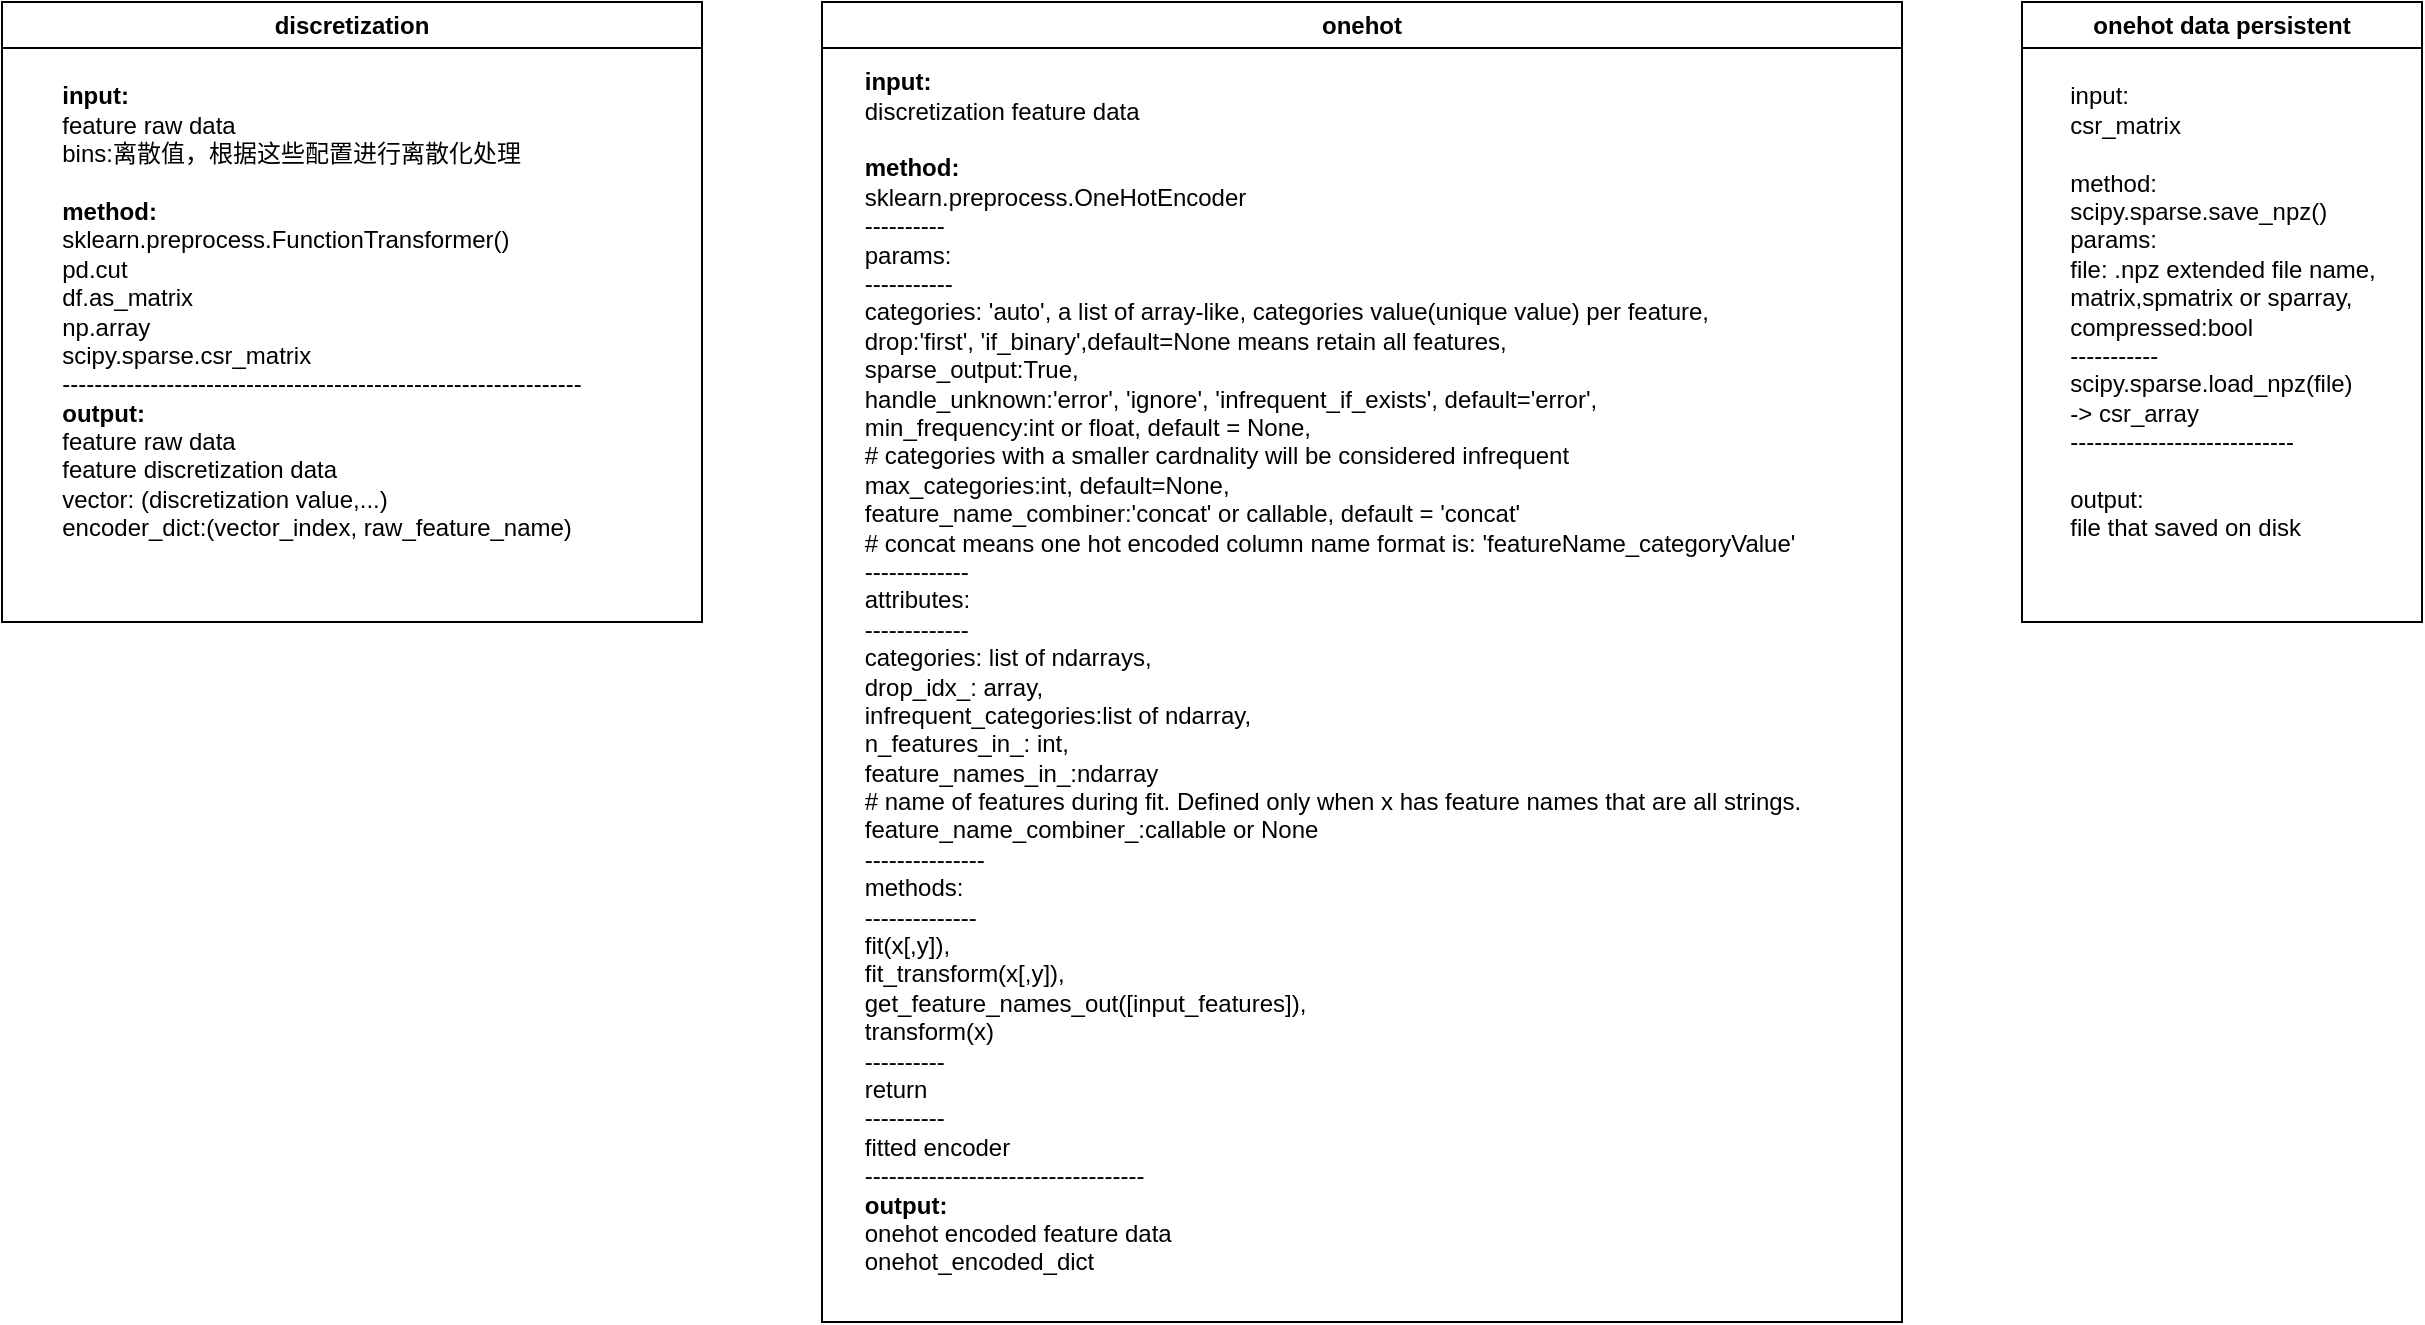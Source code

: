 <mxfile>
    <diagram id="FOnBsZKYHUjd3wYpOmy5" name="Page-1">
        <mxGraphModel dx="461" dy="537" grid="1" gridSize="10" guides="1" tooltips="1" connect="1" arrows="1" fold="1" page="1" pageScale="1" pageWidth="850" pageHeight="1100" math="0" shadow="0">
            <root>
                <mxCell id="0"/>
                <mxCell id="1" parent="0"/>
                <mxCell id="2" value="discretization" style="swimlane;whiteSpace=wrap;html=1;" parent="1" vertex="1">
                    <mxGeometry x="140" y="70" width="350" height="310" as="geometry"/>
                </mxCell>
                <mxCell id="4" value="&lt;div style=&quot;text-align: justify;&quot;&gt;&lt;b&gt;input:&amp;nbsp;&lt;/b&gt;&lt;/div&gt;&lt;div style=&quot;text-align: justify;&quot;&gt;feature raw data&lt;/div&gt;&lt;div style=&quot;text-align: justify;&quot;&gt;bins:离散值，根据这些配置进行离散化处理&lt;/div&gt;&lt;div style=&quot;text-align: justify;&quot;&gt;&lt;br&gt;&lt;/div&gt;&lt;div style=&quot;text-align: justify;&quot;&gt;&lt;b&gt;method:&lt;/b&gt;&lt;/div&gt;&lt;div style=&quot;text-align: justify;&quot;&gt;sklearn.preprocess.FunctionTransformer()&lt;/div&gt;&lt;div style=&quot;text-align: justify;&quot;&gt;pd.cut&lt;/div&gt;&lt;div style=&quot;text-align: justify;&quot;&gt;df.as_matrix&lt;/div&gt;&lt;div style=&quot;text-align: justify;&quot;&gt;np.array&lt;/div&gt;&lt;div style=&quot;text-align: justify;&quot;&gt;scipy.sparse.csr_matrix&lt;/div&gt;&lt;div style=&quot;text-align: justify;&quot;&gt;-----------------------------------------------------------------&lt;/div&gt;&lt;div style=&quot;text-align: justify;&quot;&gt;&lt;b&gt;output:&lt;/b&gt;&lt;/div&gt;&lt;div style=&quot;text-align: justify;&quot;&gt;feature raw data&lt;/div&gt;&lt;div style=&quot;text-align: justify;&quot;&gt;feature discretization data&lt;/div&gt;&lt;div style=&quot;text-align: justify;&quot;&gt;vector: (discretization value,...)&lt;/div&gt;&lt;div style=&quot;text-align: justify;&quot;&gt;encoder_dict:(vector_index, raw_feature_name)&lt;/div&gt;" style="text;html=1;strokeColor=none;fillColor=none;align=center;verticalAlign=middle;whiteSpace=wrap;rounded=0;" parent="2" vertex="1">
                    <mxGeometry x="20" y="35" width="280" height="240" as="geometry"/>
                </mxCell>
                <mxCell id="5" value="onehot" style="swimlane;whiteSpace=wrap;html=1;" vertex="1" parent="1">
                    <mxGeometry x="550" y="70" width="540" height="660" as="geometry"/>
                </mxCell>
                <mxCell id="6" value="&lt;div style=&quot;text-align: justify;&quot;&gt;&lt;span style=&quot;background-color: initial;&quot;&gt;&lt;b&gt;input:&lt;/b&gt;&lt;/span&gt;&lt;/div&gt;&lt;div style=&quot;text-align: justify;&quot;&gt;&lt;span style=&quot;background-color: initial;&quot;&gt;discretization feature data&amp;nbsp;&lt;/span&gt;&lt;/div&gt;&lt;div style=&quot;text-align: justify;&quot;&gt;&lt;br&gt;&lt;/div&gt;&lt;div style=&quot;text-align: justify;&quot;&gt;&lt;span style=&quot;background-color: initial;&quot;&gt;&lt;b&gt;method:&lt;/b&gt;&lt;/span&gt;&lt;/div&gt;&lt;div style=&quot;text-align: justify;&quot;&gt;&lt;span style=&quot;background-color: initial;&quot;&gt;sklearn.preprocess.OneHotEncoder&lt;/span&gt;&lt;/div&gt;&lt;div style=&quot;text-align: justify;&quot;&gt;&lt;span style=&quot;background-color: initial;&quot;&gt;----------&lt;/span&gt;&lt;/div&gt;&lt;div style=&quot;text-align: justify;&quot;&gt;params:&lt;/div&gt;&lt;div style=&quot;text-align: justify;&quot;&gt;-----------&lt;/div&gt;&lt;div style=&quot;text-align: justify;&quot;&gt;categories: 'auto', a list of array-like, categories value(unique value) per feature,&lt;/div&gt;&lt;div style=&quot;text-align: justify;&quot;&gt;drop:'first', 'if_binary',default=None means retain all features,&lt;/div&gt;&lt;div style=&quot;text-align: justify;&quot;&gt;sparse_output:True,&lt;/div&gt;&lt;div style=&quot;text-align: justify;&quot;&gt;handle_unknown:'error', 'ignore', 'infrequent_if_exists', default='error',&lt;/div&gt;&lt;div style=&quot;text-align: justify;&quot;&gt;min_frequency:int or float, default = None,&lt;/div&gt;&lt;div style=&quot;text-align: justify;&quot;&gt;# categories with a smaller cardnality will be considered infrequent&lt;/div&gt;&lt;div style=&quot;text-align: justify;&quot;&gt;max_categories:int, default=None,&lt;/div&gt;&lt;div style=&quot;text-align: justify;&quot;&gt;feature_name_combiner:'concat' or callable, default = 'concat'&lt;/div&gt;&lt;div style=&quot;text-align: justify;&quot;&gt;# concat means one hot encoded column name format is: 'featureName_categoryValue'&lt;/div&gt;&lt;div style=&quot;text-align: justify;&quot;&gt;-------------&lt;/div&gt;&lt;div style=&quot;text-align: justify;&quot;&gt;attributes:&lt;/div&gt;&lt;div style=&quot;text-align: justify;&quot;&gt;-------------&lt;/div&gt;&lt;div style=&quot;text-align: justify;&quot;&gt;categories: list of ndarrays,&lt;/div&gt;&lt;div style=&quot;text-align: justify;&quot;&gt;drop_idx_: array,&lt;/div&gt;&lt;div style=&quot;text-align: justify;&quot;&gt;infrequent_categories:list of ndarray,&lt;/div&gt;&lt;div style=&quot;text-align: justify;&quot;&gt;n_features_in_: int,&amp;nbsp;&lt;/div&gt;&lt;div style=&quot;text-align: justify;&quot;&gt;feature_names_in_:ndarray&lt;/div&gt;&lt;div style=&quot;text-align: justify;&quot;&gt;# name of features during fit. Defined only when x has feature names that are all strings.&lt;/div&gt;&lt;div style=&quot;text-align: justify;&quot;&gt;feature_name_combiner_:callable or None&lt;/div&gt;&lt;div style=&quot;text-align: justify;&quot;&gt;---------------&lt;/div&gt;&lt;div style=&quot;text-align: justify;&quot;&gt;methods:&lt;/div&gt;&lt;div style=&quot;text-align: justify;&quot;&gt;--------------&lt;/div&gt;&lt;div style=&quot;text-align: justify;&quot;&gt;fit(x[,y]),&lt;/div&gt;&lt;div style=&quot;text-align: justify;&quot;&gt;fit_transform(x[,y]),&lt;/div&gt;&lt;div style=&quot;text-align: justify;&quot;&gt;get_feature_names_out([input_features]),&lt;/div&gt;&lt;div style=&quot;text-align: justify;&quot;&gt;transform(x)&lt;/div&gt;&lt;div style=&quot;text-align: justify;&quot;&gt;----------&lt;/div&gt;&lt;div style=&quot;text-align: justify;&quot;&gt;return&lt;/div&gt;&lt;div style=&quot;text-align: justify;&quot;&gt;----------&lt;/div&gt;&lt;div style=&quot;text-align: justify;&quot;&gt;fitted encoder&lt;/div&gt;&lt;div style=&quot;text-align: justify;&quot;&gt;-----------------------------------&lt;/div&gt;&lt;div style=&quot;text-align: justify;&quot;&gt;&lt;b&gt;output:&lt;/b&gt;&lt;/div&gt;&lt;div style=&quot;text-align: justify;&quot;&gt;onehot encoded feature data&amp;nbsp;&lt;/div&gt;&lt;div style=&quot;text-align: justify;&quot;&gt;onehot_encoded_dict&lt;/div&gt;" style="text;html=1;align=center;verticalAlign=middle;resizable=0;points=[];autosize=1;strokeColor=none;fillColor=none;" vertex="1" parent="5">
                    <mxGeometry x="10" y="25" width="490" height="620" as="geometry"/>
                </mxCell>
                <mxCell id="7" value="onehot data persistent" style="swimlane;whiteSpace=wrap;html=1;" vertex="1" parent="1">
                    <mxGeometry x="1150" y="70" width="200" height="310" as="geometry"/>
                </mxCell>
                <mxCell id="8" value="&lt;div style=&quot;text-align: justify;&quot;&gt;&lt;span style=&quot;background-color: initial;&quot;&gt;input:&lt;/span&gt;&lt;/div&gt;&lt;div style=&quot;text-align: justify;&quot;&gt;&lt;span style=&quot;background-color: initial;&quot;&gt;csr_matrix&lt;/span&gt;&lt;/div&gt;&lt;div style=&quot;text-align: justify;&quot;&gt;&lt;span style=&quot;background-color: initial;&quot;&gt;&lt;br&gt;&lt;/span&gt;&lt;/div&gt;&lt;div style=&quot;text-align: justify;&quot;&gt;&lt;span style=&quot;background-color: initial;&quot;&gt;method:&lt;/span&gt;&lt;/div&gt;&lt;div style=&quot;text-align: justify;&quot;&gt;&lt;span style=&quot;background-color: initial;&quot;&gt;scipy.sparse.save_npz()&lt;/span&gt;&lt;/div&gt;&lt;div style=&quot;text-align: justify;&quot;&gt;&lt;span style=&quot;background-color: initial;&quot;&gt;params:&lt;/span&gt;&lt;/div&gt;&lt;div style=&quot;text-align: justify;&quot;&gt;&lt;span style=&quot;background-color: initial;&quot;&gt;file: .npz extended file name,&lt;/span&gt;&lt;/div&gt;&lt;div style=&quot;text-align: justify;&quot;&gt;&lt;span style=&quot;background-color: initial;&quot;&gt;matrix,spmatrix or sparray,&lt;/span&gt;&lt;/div&gt;&lt;div style=&quot;text-align: justify;&quot;&gt;&lt;span style=&quot;background-color: initial;&quot;&gt;compressed:bool&lt;/span&gt;&lt;/div&gt;&lt;div style=&quot;text-align: justify;&quot;&gt;&lt;span style=&quot;background-color: initial;&quot;&gt;-----------&lt;/span&gt;&lt;/div&gt;&lt;div style=&quot;text-align: justify;&quot;&gt;scipy.sparse.load_npz(file)&lt;/div&gt;&lt;div style=&quot;text-align: justify;&quot;&gt;-&amp;gt; csr_array&lt;/div&gt;&lt;div style=&quot;text-align: justify;&quot;&gt;&lt;span style=&quot;background-color: initial;&quot;&gt;----------------------------&lt;/span&gt;&lt;/div&gt;&lt;div style=&quot;text-align: justify;&quot;&gt;&lt;span style=&quot;background-color: initial;&quot;&gt;&lt;br&gt;&lt;/span&gt;&lt;/div&gt;&lt;div style=&quot;text-align: justify;&quot;&gt;&lt;span style=&quot;background-color: initial;&quot;&gt;output:&lt;/span&gt;&lt;/div&gt;&lt;div style=&quot;text-align: justify;&quot;&gt;&lt;span style=&quot;background-color: initial;&quot;&gt;file that saved on disk&lt;/span&gt;&lt;/div&gt;" style="text;html=1;align=center;verticalAlign=middle;resizable=0;points=[];autosize=1;strokeColor=none;fillColor=none;" vertex="1" parent="7">
                    <mxGeometry x="10" y="35" width="180" height="240" as="geometry"/>
                </mxCell>
            </root>
        </mxGraphModel>
    </diagram>
</mxfile>